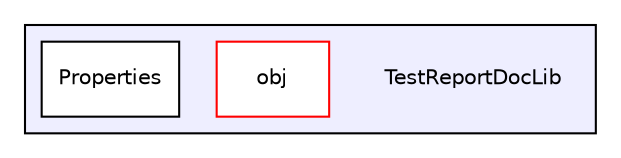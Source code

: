 digraph "TestReportDocLib" {
  compound=true
  node [ fontsize="10", fontname="Helvetica"];
  edge [ labelfontsize="10", labelfontname="Helvetica"];
  subgraph clusterdir_bef933dc04b1eca080cbb39fd2054764 {
    graph [ bgcolor="#eeeeff", pencolor="black", label="" URL="dir_bef933dc04b1eca080cbb39fd2054764.html"];
    dir_bef933dc04b1eca080cbb39fd2054764 [shape=plaintext label="TestReportDocLib"];
    dir_212f0f7febfcaca721e2351fcdbf8931 [shape=box label="obj" color="red" fillcolor="white" style="filled" URL="dir_212f0f7febfcaca721e2351fcdbf8931.html"];
    dir_bcb2947e8dc27390acbed545f3b41a1c [shape=box label="Properties" color="black" fillcolor="white" style="filled" URL="dir_bcb2947e8dc27390acbed545f3b41a1c.html"];
  }
}
